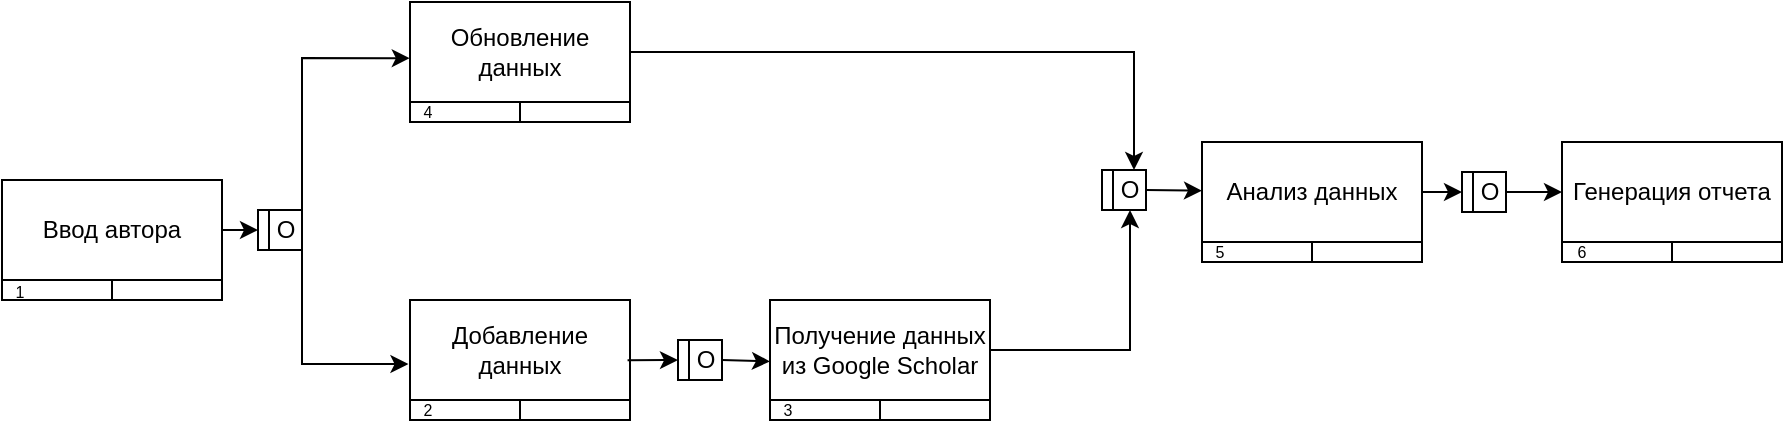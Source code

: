 <mxfile version="24.4.2" type="github">
  <diagram name="Страница — 1" id="9pJEVffIoQJqt1MJPw9T">
    <mxGraphModel dx="1050" dy="567" grid="1" gridSize="10" guides="1" tooltips="1" connect="1" arrows="1" fold="1" page="1" pageScale="1" pageWidth="827" pageHeight="1169" math="0" shadow="0">
      <root>
        <mxCell id="0" />
        <mxCell id="1" parent="0" />
        <mxCell id="UC1LXCEqApFg3WWiDBNO-1" value="Ввод автора" style="html=1;whiteSpace=wrap;" vertex="1" parent="1">
          <mxGeometry x="110" y="249" width="110" height="50" as="geometry" />
        </mxCell>
        <mxCell id="UC1LXCEqApFg3WWiDBNO-4" value="" style="rounded=0;whiteSpace=wrap;html=1;" vertex="1" parent="1">
          <mxGeometry x="110" y="299" width="110" height="10" as="geometry" />
        </mxCell>
        <mxCell id="UC1LXCEqApFg3WWiDBNO-5" value="" style="endArrow=none;html=1;rounded=0;entryX=0.5;entryY=0;entryDx=0;entryDy=0;exitX=0.5;exitY=1;exitDx=0;exitDy=0;" edge="1" parent="1" source="UC1LXCEqApFg3WWiDBNO-4" target="UC1LXCEqApFg3WWiDBNO-4">
          <mxGeometry width="50" height="50" relative="1" as="geometry">
            <mxPoint x="150" y="399" as="sourcePoint" />
            <mxPoint x="200" y="349" as="targetPoint" />
          </mxGeometry>
        </mxCell>
        <mxCell id="UC1LXCEqApFg3WWiDBNO-6" value="1" style="text;html=1;align=center;verticalAlign=middle;whiteSpace=wrap;rounded=0;fontSize=8;" vertex="1" parent="1">
          <mxGeometry x="118" y="299" width="2" height="11" as="geometry" />
        </mxCell>
        <mxCell id="UC1LXCEqApFg3WWiDBNO-8" value="Добавление данных" style="html=1;whiteSpace=wrap;" vertex="1" parent="1">
          <mxGeometry x="314" y="309" width="110" height="50" as="geometry" />
        </mxCell>
        <mxCell id="UC1LXCEqApFg3WWiDBNO-9" value="" style="rounded=0;whiteSpace=wrap;html=1;" vertex="1" parent="1">
          <mxGeometry x="314" y="359" width="110" height="10" as="geometry" />
        </mxCell>
        <mxCell id="UC1LXCEqApFg3WWiDBNO-10" value="" style="endArrow=none;html=1;rounded=0;entryX=0.5;entryY=0;entryDx=0;entryDy=0;exitX=0.5;exitY=1;exitDx=0;exitDy=0;" edge="1" parent="1" source="UC1LXCEqApFg3WWiDBNO-9" target="UC1LXCEqApFg3WWiDBNO-9">
          <mxGeometry width="50" height="50" relative="1" as="geometry">
            <mxPoint x="354" y="459" as="sourcePoint" />
            <mxPoint x="404" y="409" as="targetPoint" />
          </mxGeometry>
        </mxCell>
        <mxCell id="UC1LXCEqApFg3WWiDBNO-11" value="2" style="text;html=1;align=center;verticalAlign=middle;whiteSpace=wrap;rounded=0;fontSize=8;" vertex="1" parent="1">
          <mxGeometry x="322" y="359" width="2" height="10" as="geometry" />
        </mxCell>
        <mxCell id="UC1LXCEqApFg3WWiDBNO-13" value="Обновление данных" style="html=1;whiteSpace=wrap;" vertex="1" parent="1">
          <mxGeometry x="314" y="160" width="110" height="50" as="geometry" />
        </mxCell>
        <mxCell id="UC1LXCEqApFg3WWiDBNO-14" value="" style="rounded=0;whiteSpace=wrap;html=1;" vertex="1" parent="1">
          <mxGeometry x="314" y="210" width="110" height="10" as="geometry" />
        </mxCell>
        <mxCell id="UC1LXCEqApFg3WWiDBNO-15" value="" style="endArrow=none;html=1;rounded=0;entryX=0.5;entryY=0;entryDx=0;entryDy=0;exitX=0.5;exitY=1;exitDx=0;exitDy=0;" edge="1" parent="1" source="UC1LXCEqApFg3WWiDBNO-14" target="UC1LXCEqApFg3WWiDBNO-14">
          <mxGeometry width="50" height="50" relative="1" as="geometry">
            <mxPoint x="354" y="310" as="sourcePoint" />
            <mxPoint x="404" y="260" as="targetPoint" />
          </mxGeometry>
        </mxCell>
        <mxCell id="UC1LXCEqApFg3WWiDBNO-16" value="4" style="text;html=1;align=center;verticalAlign=middle;whiteSpace=wrap;rounded=0;fontSize=8;" vertex="1" parent="1">
          <mxGeometry x="322" y="210" width="2" height="10" as="geometry" />
        </mxCell>
        <mxCell id="UC1LXCEqApFg3WWiDBNO-18" value="" style="rounded=0;whiteSpace=wrap;html=1;" vertex="1" parent="1">
          <mxGeometry x="238" y="264" width="22" height="20" as="geometry" />
        </mxCell>
        <mxCell id="UC1LXCEqApFg3WWiDBNO-19" value="" style="endArrow=none;html=1;rounded=0;entryX=0.25;entryY=0;entryDx=0;entryDy=0;exitX=0.25;exitY=1;exitDx=0;exitDy=0;" edge="1" parent="1" source="UC1LXCEqApFg3WWiDBNO-18" target="UC1LXCEqApFg3WWiDBNO-18">
          <mxGeometry width="50" height="50" relative="1" as="geometry">
            <mxPoint x="280" y="314" as="sourcePoint" />
            <mxPoint x="330" y="264" as="targetPoint" />
          </mxGeometry>
        </mxCell>
        <mxCell id="UC1LXCEqApFg3WWiDBNO-21" value="О" style="text;html=1;align=center;verticalAlign=middle;whiteSpace=wrap;rounded=0;" vertex="1" parent="1">
          <mxGeometry x="248" y="264" width="8" height="20" as="geometry" />
        </mxCell>
        <mxCell id="UC1LXCEqApFg3WWiDBNO-27" value="" style="endArrow=classic;html=1;rounded=0;exitX=1;exitY=0.5;exitDx=0;exitDy=0;entryX=0;entryY=0.5;entryDx=0;entryDy=0;" edge="1" parent="1" source="UC1LXCEqApFg3WWiDBNO-1" target="UC1LXCEqApFg3WWiDBNO-18">
          <mxGeometry width="50" height="50" relative="1" as="geometry">
            <mxPoint x="190" y="220" as="sourcePoint" />
            <mxPoint x="190" y="190" as="targetPoint" />
          </mxGeometry>
        </mxCell>
        <mxCell id="UC1LXCEqApFg3WWiDBNO-34" value="" style="endArrow=classic;html=1;rounded=0;exitX=1;exitY=0.5;exitDx=0;exitDy=0;entryX=-0.001;entryY=0.562;entryDx=0;entryDy=0;entryPerimeter=0;" edge="1" parent="1" source="UC1LXCEqApFg3WWiDBNO-18" target="UC1LXCEqApFg3WWiDBNO-13">
          <mxGeometry width="50" height="50" relative="1" as="geometry">
            <mxPoint x="270" y="290" as="sourcePoint" />
            <mxPoint x="320" y="240" as="targetPoint" />
            <Array as="points">
              <mxPoint x="260" y="188" />
            </Array>
          </mxGeometry>
        </mxCell>
        <mxCell id="UC1LXCEqApFg3WWiDBNO-35" value="" style="endArrow=classic;html=1;rounded=0;entryX=-0.007;entryY=0.641;entryDx=0;entryDy=0;entryPerimeter=0;" edge="1" parent="1" target="UC1LXCEqApFg3WWiDBNO-8">
          <mxGeometry width="50" height="50" relative="1" as="geometry">
            <mxPoint x="260" y="274" as="sourcePoint" />
            <mxPoint x="330" y="250" as="targetPoint" />
            <Array as="points">
              <mxPoint x="260" y="341" />
            </Array>
          </mxGeometry>
        </mxCell>
        <mxCell id="UC1LXCEqApFg3WWiDBNO-38" value="Получение данных из Google Scholar" style="html=1;whiteSpace=wrap;" vertex="1" parent="1">
          <mxGeometry x="494" y="309" width="110" height="50" as="geometry" />
        </mxCell>
        <mxCell id="UC1LXCEqApFg3WWiDBNO-39" value="" style="rounded=0;whiteSpace=wrap;html=1;" vertex="1" parent="1">
          <mxGeometry x="494" y="359" width="110" height="10" as="geometry" />
        </mxCell>
        <mxCell id="UC1LXCEqApFg3WWiDBNO-40" value="" style="endArrow=none;html=1;rounded=0;entryX=0.5;entryY=0;entryDx=0;entryDy=0;exitX=0.5;exitY=1;exitDx=0;exitDy=0;" edge="1" parent="1" source="UC1LXCEqApFg3WWiDBNO-39" target="UC1LXCEqApFg3WWiDBNO-39">
          <mxGeometry width="50" height="50" relative="1" as="geometry">
            <mxPoint x="534" y="459" as="sourcePoint" />
            <mxPoint x="584" y="409" as="targetPoint" />
          </mxGeometry>
        </mxCell>
        <mxCell id="UC1LXCEqApFg3WWiDBNO-41" value="3" style="text;html=1;align=center;verticalAlign=middle;whiteSpace=wrap;rounded=0;fontSize=8;" vertex="1" parent="1">
          <mxGeometry x="502" y="359" width="2" height="10" as="geometry" />
        </mxCell>
        <mxCell id="UC1LXCEqApFg3WWiDBNO-42" value="Анализ данных" style="html=1;whiteSpace=wrap;" vertex="1" parent="1">
          <mxGeometry x="710" y="230" width="110" height="50" as="geometry" />
        </mxCell>
        <mxCell id="UC1LXCEqApFg3WWiDBNO-43" value="" style="rounded=0;whiteSpace=wrap;html=1;" vertex="1" parent="1">
          <mxGeometry x="710" y="280" width="110" height="10" as="geometry" />
        </mxCell>
        <mxCell id="UC1LXCEqApFg3WWiDBNO-44" value="" style="endArrow=none;html=1;rounded=0;entryX=0.5;entryY=0;entryDx=0;entryDy=0;exitX=0.5;exitY=1;exitDx=0;exitDy=0;" edge="1" parent="1" source="UC1LXCEqApFg3WWiDBNO-43" target="UC1LXCEqApFg3WWiDBNO-43">
          <mxGeometry width="50" height="50" relative="1" as="geometry">
            <mxPoint x="750" y="380" as="sourcePoint" />
            <mxPoint x="800" y="330" as="targetPoint" />
          </mxGeometry>
        </mxCell>
        <mxCell id="UC1LXCEqApFg3WWiDBNO-45" value="5" style="text;html=1;align=center;verticalAlign=middle;whiteSpace=wrap;rounded=0;fontSize=8;" vertex="1" parent="1">
          <mxGeometry x="718" y="280" width="2" height="9" as="geometry" />
        </mxCell>
        <mxCell id="UC1LXCEqApFg3WWiDBNO-46" value="" style="endArrow=classic;html=1;rounded=0;exitX=1;exitY=0.5;exitDx=0;exitDy=0;entryX=0.5;entryY=1;entryDx=0;entryDy=0;" edge="1" parent="1" source="UC1LXCEqApFg3WWiDBNO-38" target="UC1LXCEqApFg3WWiDBNO-60">
          <mxGeometry width="50" height="50" relative="1" as="geometry">
            <mxPoint x="670" y="380" as="sourcePoint" />
            <mxPoint x="660" y="270" as="targetPoint" />
            <Array as="points">
              <mxPoint x="674" y="334" />
            </Array>
          </mxGeometry>
        </mxCell>
        <mxCell id="UC1LXCEqApFg3WWiDBNO-47" value="" style="rounded=0;whiteSpace=wrap;html=1;" vertex="1" parent="1">
          <mxGeometry x="448" y="329" width="22" height="20" as="geometry" />
        </mxCell>
        <mxCell id="UC1LXCEqApFg3WWiDBNO-48" value="" style="endArrow=none;html=1;rounded=0;entryX=0.25;entryY=0;entryDx=0;entryDy=0;exitX=0.25;exitY=1;exitDx=0;exitDy=0;" edge="1" parent="1" source="UC1LXCEqApFg3WWiDBNO-47" target="UC1LXCEqApFg3WWiDBNO-47">
          <mxGeometry width="50" height="50" relative="1" as="geometry">
            <mxPoint x="490" y="379" as="sourcePoint" />
            <mxPoint x="540" y="329" as="targetPoint" />
          </mxGeometry>
        </mxCell>
        <mxCell id="UC1LXCEqApFg3WWiDBNO-49" value="О" style="text;html=1;align=center;verticalAlign=middle;whiteSpace=wrap;rounded=0;" vertex="1" parent="1">
          <mxGeometry x="458" y="329" width="8" height="20" as="geometry" />
        </mxCell>
        <mxCell id="UC1LXCEqApFg3WWiDBNO-50" value="" style="endArrow=classic;html=1;rounded=0;exitX=0.989;exitY=0.603;exitDx=0;exitDy=0;entryX=0;entryY=0.5;entryDx=0;entryDy=0;exitPerimeter=0;" edge="1" parent="1" source="UC1LXCEqApFg3WWiDBNO-8" target="UC1LXCEqApFg3WWiDBNO-47">
          <mxGeometry width="50" height="50" relative="1" as="geometry">
            <mxPoint x="444" y="289" as="sourcePoint" />
            <mxPoint x="494" y="239" as="targetPoint" />
          </mxGeometry>
        </mxCell>
        <mxCell id="UC1LXCEqApFg3WWiDBNO-51" value="" style="endArrow=classic;html=1;rounded=0;exitX=1;exitY=0.5;exitDx=0;exitDy=0;entryX=0;entryY=0.614;entryDx=0;entryDy=0;entryPerimeter=0;" edge="1" parent="1" source="UC1LXCEqApFg3WWiDBNO-47" target="UC1LXCEqApFg3WWiDBNO-38">
          <mxGeometry width="50" height="50" relative="1" as="geometry">
            <mxPoint x="433" y="349" as="sourcePoint" />
            <mxPoint x="458" y="349" as="targetPoint" />
            <Array as="points" />
          </mxGeometry>
        </mxCell>
        <mxCell id="UC1LXCEqApFg3WWiDBNO-58" value="" style="rounded=0;whiteSpace=wrap;html=1;" vertex="1" parent="1">
          <mxGeometry x="660" y="244" width="22" height="20" as="geometry" />
        </mxCell>
        <mxCell id="UC1LXCEqApFg3WWiDBNO-59" value="" style="endArrow=none;html=1;rounded=0;entryX=0.25;entryY=0;entryDx=0;entryDy=0;exitX=0.25;exitY=1;exitDx=0;exitDy=0;" edge="1" parent="1" source="UC1LXCEqApFg3WWiDBNO-58" target="UC1LXCEqApFg3WWiDBNO-58">
          <mxGeometry width="50" height="50" relative="1" as="geometry">
            <mxPoint x="702" y="294" as="sourcePoint" />
            <mxPoint x="752" y="244" as="targetPoint" />
          </mxGeometry>
        </mxCell>
        <mxCell id="UC1LXCEqApFg3WWiDBNO-60" value="О" style="text;html=1;align=center;verticalAlign=middle;whiteSpace=wrap;rounded=0;" vertex="1" parent="1">
          <mxGeometry x="670" y="244" width="8" height="20" as="geometry" />
        </mxCell>
        <mxCell id="UC1LXCEqApFg3WWiDBNO-61" value="" style="endArrow=classic;html=1;rounded=0;exitX=1;exitY=0.5;exitDx=0;exitDy=0;" edge="1" parent="1" source="UC1LXCEqApFg3WWiDBNO-58" target="UC1LXCEqApFg3WWiDBNO-42">
          <mxGeometry width="50" height="50" relative="1" as="geometry">
            <mxPoint x="690" y="160" as="sourcePoint" />
            <mxPoint x="740" y="110" as="targetPoint" />
          </mxGeometry>
        </mxCell>
        <mxCell id="UC1LXCEqApFg3WWiDBNO-62" value="Генерация отчета" style="html=1;whiteSpace=wrap;" vertex="1" parent="1">
          <mxGeometry x="890" y="230" width="110" height="50" as="geometry" />
        </mxCell>
        <mxCell id="UC1LXCEqApFg3WWiDBNO-63" value="" style="rounded=0;whiteSpace=wrap;html=1;" vertex="1" parent="1">
          <mxGeometry x="890" y="280" width="110" height="10" as="geometry" />
        </mxCell>
        <mxCell id="UC1LXCEqApFg3WWiDBNO-64" value="" style="endArrow=none;html=1;rounded=0;entryX=0.5;entryY=0;entryDx=0;entryDy=0;exitX=0.5;exitY=1;exitDx=0;exitDy=0;" edge="1" parent="1" source="UC1LXCEqApFg3WWiDBNO-63" target="UC1LXCEqApFg3WWiDBNO-63">
          <mxGeometry width="50" height="50" relative="1" as="geometry">
            <mxPoint x="930" y="380" as="sourcePoint" />
            <mxPoint x="980" y="330" as="targetPoint" />
          </mxGeometry>
        </mxCell>
        <mxCell id="UC1LXCEqApFg3WWiDBNO-65" value="6" style="text;html=1;align=center;verticalAlign=middle;whiteSpace=wrap;rounded=0;fontSize=8;" vertex="1" parent="1">
          <mxGeometry x="900" y="279" height="11" as="geometry" />
        </mxCell>
        <mxCell id="UC1LXCEqApFg3WWiDBNO-67" value="" style="endArrow=classic;html=1;rounded=0;entryX=0;entryY=0.5;entryDx=0;entryDy=0;exitX=1;exitY=0.5;exitDx=0;exitDy=0;" edge="1" parent="1" source="UC1LXCEqApFg3WWiDBNO-72" target="UC1LXCEqApFg3WWiDBNO-62">
          <mxGeometry width="50" height="50" relative="1" as="geometry">
            <mxPoint x="830" y="260" as="sourcePoint" />
            <mxPoint x="850" y="350" as="targetPoint" />
          </mxGeometry>
        </mxCell>
        <mxCell id="UC1LXCEqApFg3WWiDBNO-68" value="" style="endArrow=classic;html=1;rounded=0;exitX=1;exitY=0.5;exitDx=0;exitDy=0;entryX=0.75;entryY=0;entryDx=0;entryDy=0;" edge="1" parent="1" source="UC1LXCEqApFg3WWiDBNO-13" target="UC1LXCEqApFg3WWiDBNO-60">
          <mxGeometry width="50" height="50" relative="1" as="geometry">
            <mxPoint x="520" y="190" as="sourcePoint" />
            <mxPoint x="680" y="190" as="targetPoint" />
            <Array as="points">
              <mxPoint x="676" y="185" />
            </Array>
          </mxGeometry>
        </mxCell>
        <mxCell id="UC1LXCEqApFg3WWiDBNO-72" value="" style="rounded=0;whiteSpace=wrap;html=1;" vertex="1" parent="1">
          <mxGeometry x="840" y="245" width="22" height="20" as="geometry" />
        </mxCell>
        <mxCell id="UC1LXCEqApFg3WWiDBNO-73" value="" style="endArrow=none;html=1;rounded=0;entryX=0.25;entryY=0;entryDx=0;entryDy=0;exitX=0.25;exitY=1;exitDx=0;exitDy=0;" edge="1" parent="1" source="UC1LXCEqApFg3WWiDBNO-72" target="UC1LXCEqApFg3WWiDBNO-72">
          <mxGeometry width="50" height="50" relative="1" as="geometry">
            <mxPoint x="882" y="295" as="sourcePoint" />
            <mxPoint x="932" y="245" as="targetPoint" />
          </mxGeometry>
        </mxCell>
        <mxCell id="UC1LXCEqApFg3WWiDBNO-74" value="О" style="text;html=1;align=center;verticalAlign=middle;whiteSpace=wrap;rounded=0;" vertex="1" parent="1">
          <mxGeometry x="850" y="245" width="8" height="20" as="geometry" />
        </mxCell>
        <mxCell id="UC1LXCEqApFg3WWiDBNO-75" value="" style="endArrow=classic;html=1;rounded=0;exitX=1;exitY=0.5;exitDx=0;exitDy=0;entryX=0;entryY=0.5;entryDx=0;entryDy=0;" edge="1" parent="1" source="UC1LXCEqApFg3WWiDBNO-42" target="UC1LXCEqApFg3WWiDBNO-72">
          <mxGeometry width="50" height="50" relative="1" as="geometry">
            <mxPoint x="850" y="440" as="sourcePoint" />
            <mxPoint x="900" y="390" as="targetPoint" />
          </mxGeometry>
        </mxCell>
      </root>
    </mxGraphModel>
  </diagram>
</mxfile>
